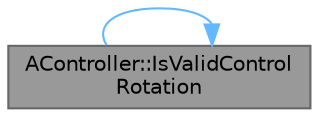 digraph "AController::IsValidControlRotation"
{
 // INTERACTIVE_SVG=YES
 // LATEX_PDF_SIZE
  bgcolor="transparent";
  edge [fontname=Helvetica,fontsize=10,labelfontname=Helvetica,labelfontsize=10];
  node [fontname=Helvetica,fontsize=10,shape=box,height=0.2,width=0.4];
  rankdir="RL";
  Node1 [id="Node000001",label="AController::IsValidControl\lRotation",height=0.2,width=0.4,color="gray40", fillcolor="grey60", style="filled", fontcolor="black",tooltip="Return false if rotation contains NaN or extremely large values (usually resulting from uninitialized..."];
  Node1 -> Node1 [id="edge1_Node000001_Node000001",dir="back",color="steelblue1",style="solid",tooltip=" "];
}
